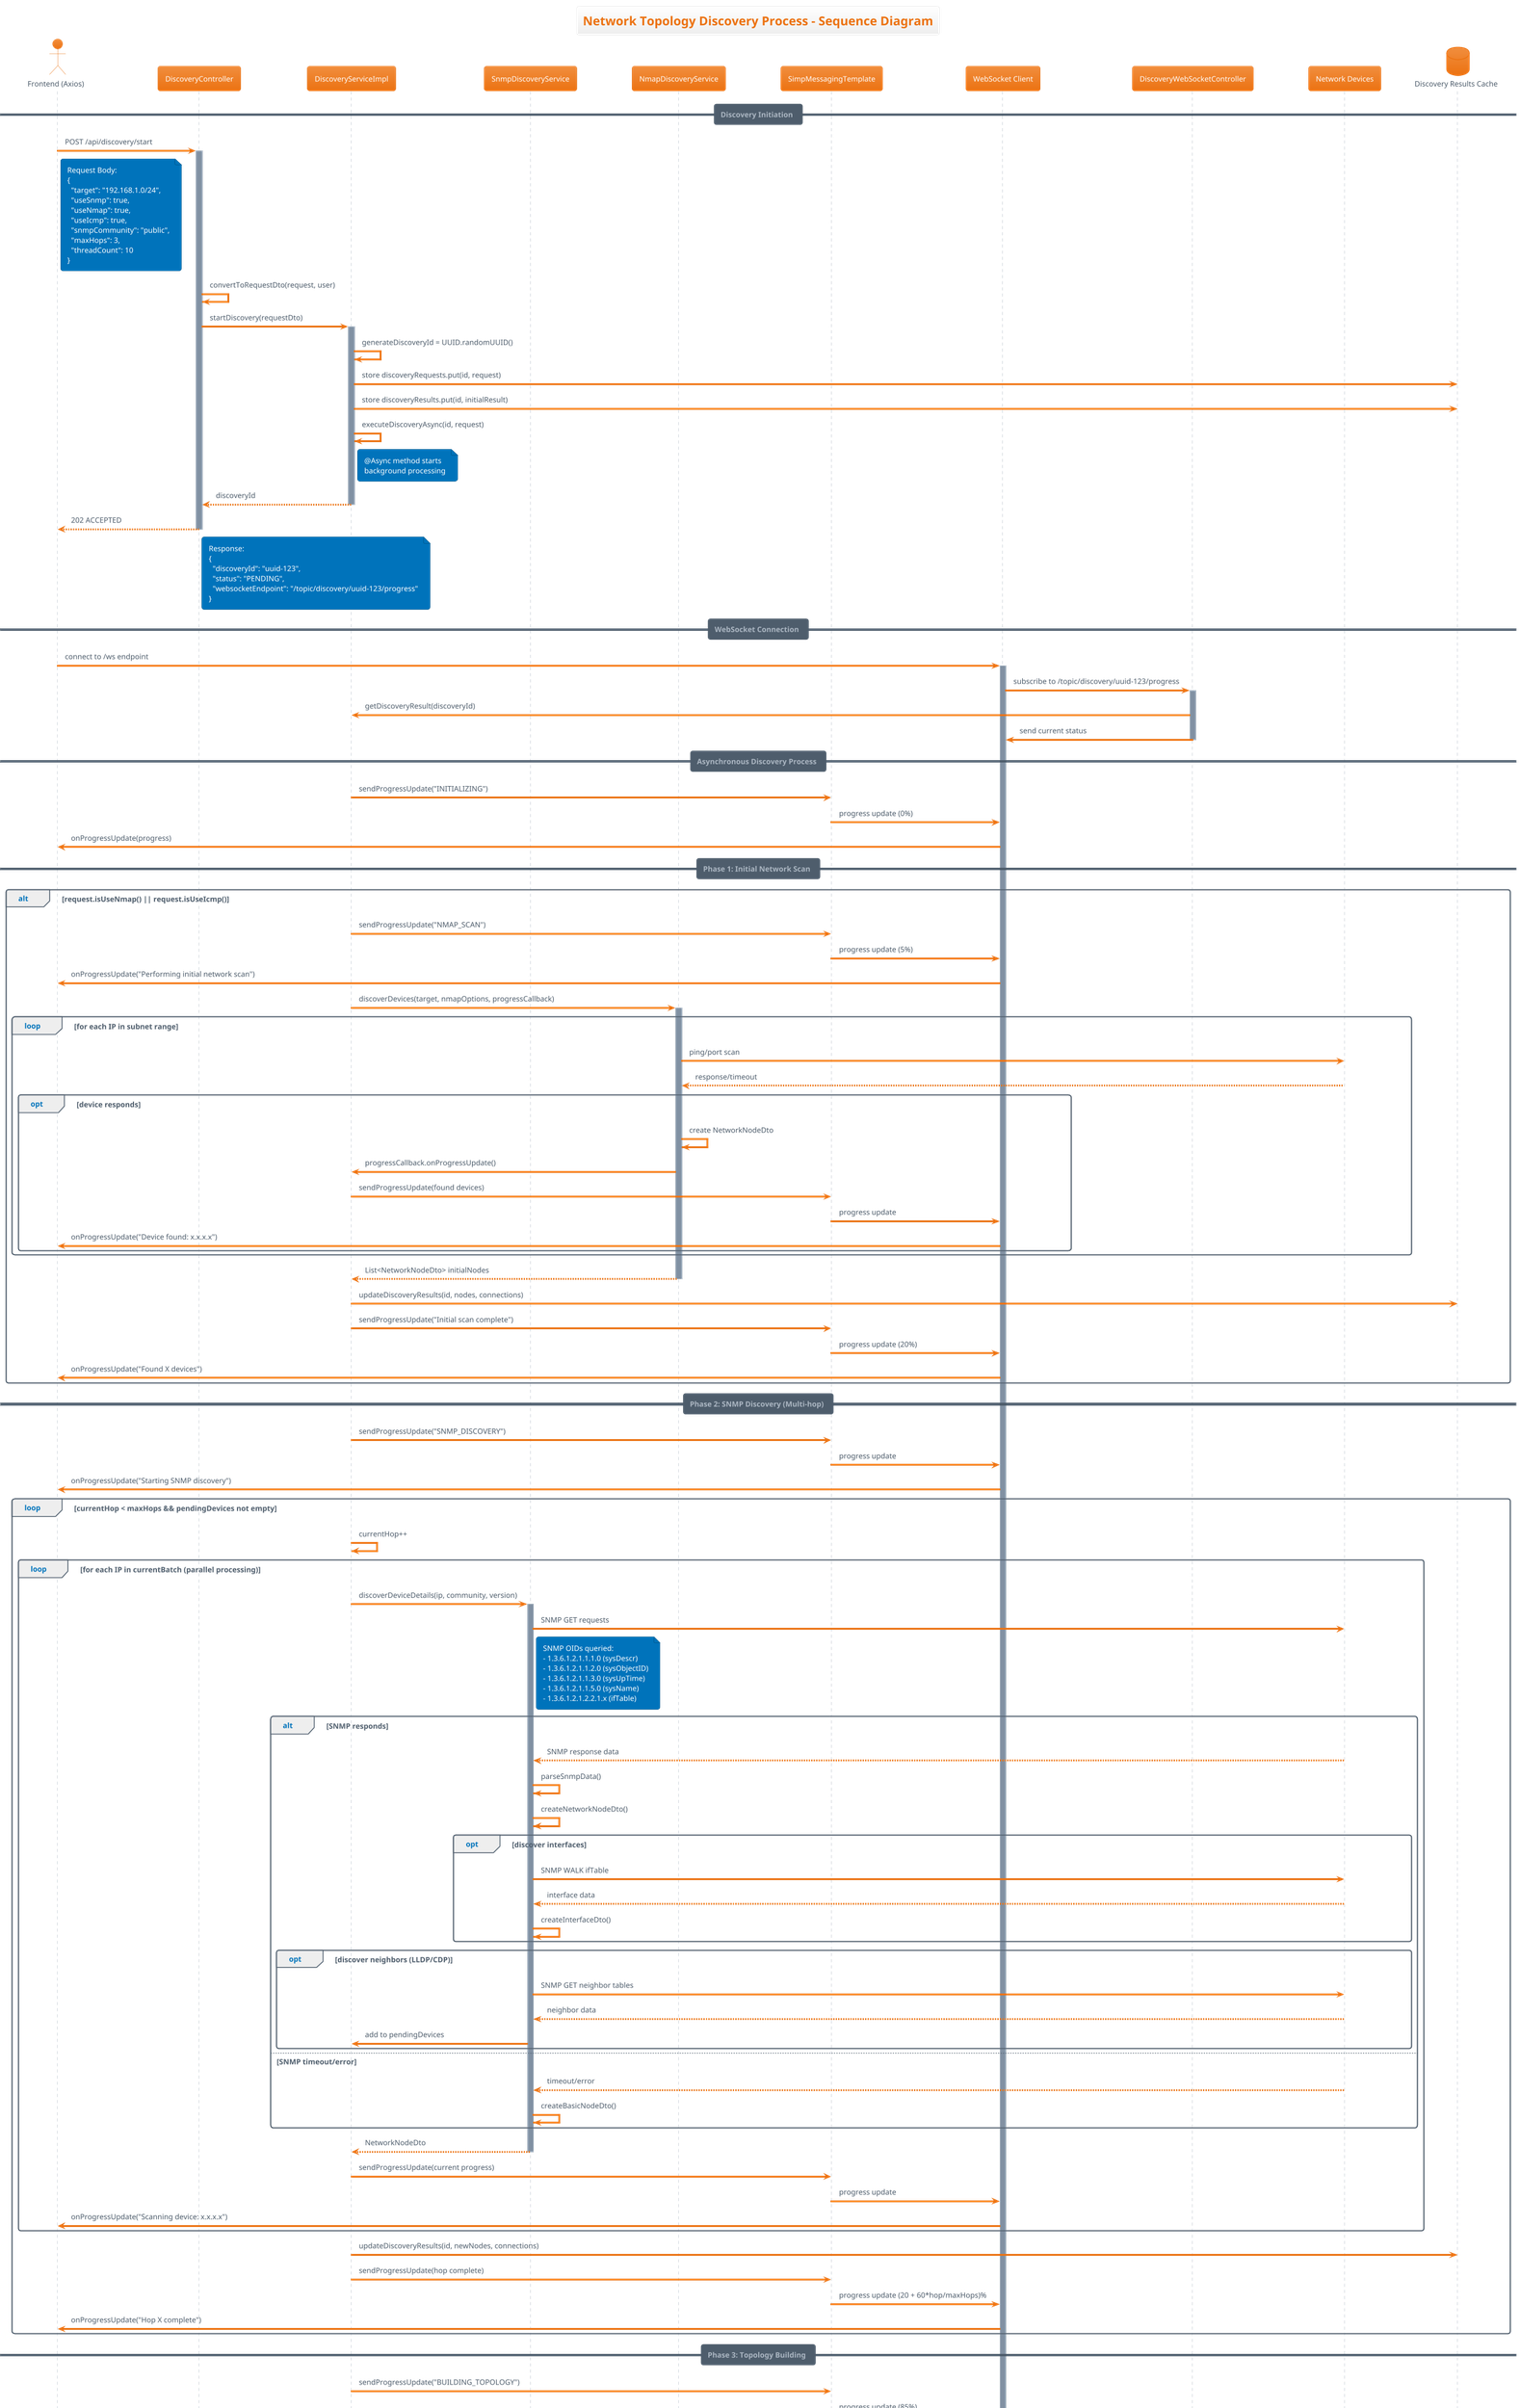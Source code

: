 @startuml Network Topology Discovery - Sequence Diagram

!theme aws-orange

title Network Topology Discovery Process - Sequence Diagram

actor "Frontend (Axios)" as frontend
participant "DiscoveryController" as discoveryCtrl
participant "DiscoveryServiceImpl" as discoveryService
participant "SnmpDiscoveryService" as snmpDiscovery
participant "NmapDiscoveryService" as nmapDiscovery
participant "SimpMessagingTemplate" as websocket
participant "WebSocket Client" as wsClient
participant "DiscoveryWebSocketController" as wsController
participant "Network Devices" as devices
database "Discovery Results Cache" as cache

== Discovery Initiation ==

frontend -> discoveryCtrl : POST /api/discovery/start
note right of frontend
  Request Body:
  {
    "target": "192.168.1.0/24",
    "useSnmp": true,
    "useNmap": true,
    "useIcmp": true,
    "snmpCommunity": "public",
    "maxHops": 3,
    "threadCount": 10
  }
end note

activate discoveryCtrl
discoveryCtrl -> discoveryCtrl : convertToRequestDto(request, user)
discoveryCtrl -> discoveryService : startDiscovery(requestDto)

activate discoveryService
discoveryService -> discoveryService : generateDiscoveryId = UUID.randomUUID()
discoveryService -> cache : store discoveryRequests.put(id, request)
discoveryService -> cache : store discoveryResults.put(id, initialResult)

discoveryService -> discoveryService : executeDiscoveryAsync(id, request)
note right of discoveryService
  @Async method starts
  background processing
end note

discoveryService --> discoveryCtrl : discoveryId
deactivate discoveryService

discoveryCtrl --> frontend : 202 ACCEPTED
note right of discoveryCtrl
  Response:
  {
    "discoveryId": "uuid-123",
    "status": "PENDING",
    "websocketEndpoint": "/topic/discovery/uuid-123/progress"
  }
end note
deactivate discoveryCtrl

== WebSocket Connection ==

frontend -> wsClient : connect to /ws endpoint
activate wsClient
wsClient -> wsController : subscribe to /topic/discovery/uuid-123/progress
activate wsController
wsController -> discoveryService : getDiscoveryResult(discoveryId)
wsController -> wsClient : send current status
deactivate wsController

== Asynchronous Discovery Process ==

discoveryService -> websocket : sendProgressUpdate("INITIALIZING")
websocket -> wsClient : progress update (0%)
wsClient -> frontend : onProgressUpdate(progress)

== Phase 1: Initial Network Scan ==

alt request.isUseNmap() || request.isUseIcmp()
    discoveryService -> websocket : sendProgressUpdate("NMAP_SCAN")
    websocket -> wsClient : progress update (5%)
    wsClient -> frontend : onProgressUpdate("Performing initial network scan")
    
    discoveryService -> nmapDiscovery : discoverDevices(target, nmapOptions, progressCallback)
    activate nmapDiscovery
    
    loop for each IP in subnet range
        nmapDiscovery -> devices : ping/port scan
        devices --> nmapDiscovery : response/timeout
        
        opt device responds
            nmapDiscovery -> nmapDiscovery : create NetworkNodeDto
            nmapDiscovery -> discoveryService : progressCallback.onProgressUpdate()
            discoveryService -> websocket : sendProgressUpdate(found devices)
            websocket -> wsClient : progress update
            wsClient -> frontend : onProgressUpdate("Device found: x.x.x.x")
        end
    end
    
    nmapDiscovery --> discoveryService : List<NetworkNodeDto> initialNodes
    deactivate nmapDiscovery
    
    discoveryService -> cache : updateDiscoveryResults(id, nodes, connections)
    discoveryService -> websocket : sendProgressUpdate("Initial scan complete")
    websocket -> wsClient : progress update (20%)
    wsClient -> frontend : onProgressUpdate("Found X devices")
end

== Phase 2: SNMP Discovery (Multi-hop) ==

discoveryService -> websocket : sendProgressUpdate("SNMP_DISCOVERY")
websocket -> wsClient : progress update
wsClient -> frontend : onProgressUpdate("Starting SNMP discovery")

loop currentHop < maxHops && pendingDevices not empty
    discoveryService -> discoveryService : currentHop++
    
    loop for each IP in currentBatch (parallel processing)
        discoveryService -> snmpDiscovery : discoverDeviceDetails(ip, community, version)
        activate snmpDiscovery
        
        snmpDiscovery -> devices : SNMP GET requests
        note right of snmpDiscovery
          SNMP OIDs queried:
          - 1.3.6.1.2.1.1.1.0 (sysDescr)
          - 1.3.6.1.2.1.1.2.0 (sysObjectID)
          - 1.3.6.1.2.1.1.3.0 (sysUpTime)
          - 1.3.6.1.2.1.1.5.0 (sysName)
          - 1.3.6.1.2.1.2.2.1.x (ifTable)
        end note
        
        alt SNMP responds
            devices --> snmpDiscovery : SNMP response data
            snmpDiscovery -> snmpDiscovery : parseSnmpData()
            snmpDiscovery -> snmpDiscovery : createNetworkNodeDto()
            
            opt discover interfaces
                snmpDiscovery -> devices : SNMP WALK ifTable
                devices --> snmpDiscovery : interface data
                snmpDiscovery -> snmpDiscovery : createInterfaceDto()
            end
            
            opt discover neighbors (LLDP/CDP)
                snmpDiscovery -> devices : SNMP GET neighbor tables
                devices --> snmpDiscovery : neighbor data
                snmpDiscovery -> discoveryService : add to pendingDevices
            end
            
        else SNMP timeout/error
            devices --> snmpDiscovery : timeout/error
            snmpDiscovery -> snmpDiscovery : createBasicNodeDto()
        end
        
        snmpDiscovery --> discoveryService : NetworkNodeDto
        deactivate snmpDiscovery
        
        discoveryService -> websocket : sendProgressUpdate(current progress)
        websocket -> wsClient : progress update
        wsClient -> frontend : onProgressUpdate("Scanning device: x.x.x.x")
    end
    
    discoveryService -> cache : updateDiscoveryResults(id, newNodes, connections)
    discoveryService -> websocket : sendProgressUpdate(hop complete)
    websocket -> wsClient : progress update (20 + 60*hop/maxHops)%
    wsClient -> frontend : onProgressUpdate("Hop X complete")
end

== Phase 3: Topology Building ==

discoveryService -> websocket : sendProgressUpdate("BUILDING_TOPOLOGY")
websocket -> wsClient : progress update (85%)
wsClient -> frontend : onProgressUpdate("Building network topology")

discoveryService -> discoveryService : analyzeConnections()
discoveryService -> discoveryService : createTopologyGraph()
discoveryService -> cache : finalResult = buildFinalTopology()

== Discovery Completion ==

discoveryService -> websocket : sendProgressUpdate("COMPLETED")
websocket -> wsClient : progress update (100%)
wsClient -> frontend : onProgressUpdate("Discovery complete")

discoveryService -> cache : discoveryResults.put(id, finalResult)
discoveryService -> cache : discoveryTasks.remove(id)

== Frontend Polling for Results ==

frontend -> discoveryCtrl : GET /api/discovery/status/uuid-123
activate discoveryCtrl
discoveryCtrl -> discoveryService : getDiscoveryResult(discoveryId)
discoveryService -> cache : retrieve final results
discoveryService --> discoveryCtrl : TopologyResponseDto
discoveryCtrl --> frontend : 200 OK with topology data
deactivate discoveryCtrl

note right of frontend
  Response includes:
  - discovered nodes with details
  - network connections/links
  - device interfaces
  - topology metadata
end note

== Optional: Discovery Cancellation ==

opt user cancels discovery
    frontend -> wsController : send cancel message via WebSocket
    activate wsController
    wsController -> discoveryService : cancelDiscovery(discoveryId)
    discoveryService -> discoveryService : cancel running tasks
    discoveryService -> cache : update status to "CANCELLED"
    discoveryService -> websocket : sendProgressUpdate("CANCELLED")
    websocket -> wsClient : cancellation confirmed
    wsController -> wsClient : cancellation response
    wsClient -> frontend : onDiscoveryCancelled()
    deactivate wsController
end

== Error Handling ==

opt discovery fails
    discoveryService -> websocket : sendProgressUpdate("FAILED")
    websocket -> wsClient : error progress update
    wsClient -> frontend : onDiscoveryError(error)
    
    discoveryService -> cache : update status to "FAILED"
end

@enduml
